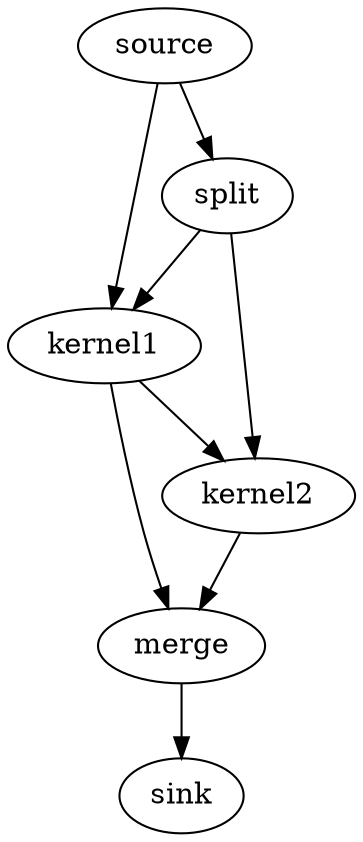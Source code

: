 digraph M {
  subgraph main {
    n1 [label=source, color=black];
    n2 [label=split, color=black];
    n3 [label=kernel1, color=black];
    n4 [label=kernel2, color=black];
    n5 [label=merge, color=black];
    n6 [label=sink, color=black];

    n2 -> n3;
    n2 -> n4;
    n1 -> n2;
    n1 -> n3;
    n3 -> n5;
    n4 -> n5;
    n5 -> n6;
    n3 -> n4;
  }
}
